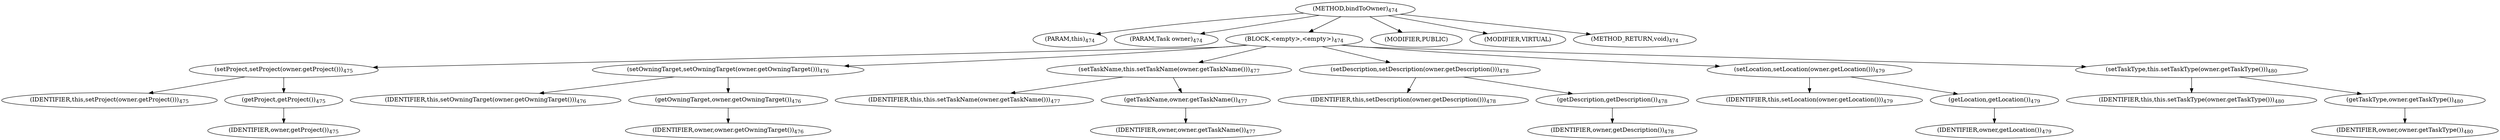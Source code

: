 digraph "bindToOwner" {  
"640" [label = <(METHOD,bindToOwner)<SUB>474</SUB>> ]
"63" [label = <(PARAM,this)<SUB>474</SUB>> ]
"641" [label = <(PARAM,Task owner)<SUB>474</SUB>> ]
"642" [label = <(BLOCK,&lt;empty&gt;,&lt;empty&gt;)<SUB>474</SUB>> ]
"643" [label = <(setProject,setProject(owner.getProject()))<SUB>475</SUB>> ]
"62" [label = <(IDENTIFIER,this,setProject(owner.getProject()))<SUB>475</SUB>> ]
"644" [label = <(getProject,getProject())<SUB>475</SUB>> ]
"645" [label = <(IDENTIFIER,owner,getProject())<SUB>475</SUB>> ]
"646" [label = <(setOwningTarget,setOwningTarget(owner.getOwningTarget()))<SUB>476</SUB>> ]
"64" [label = <(IDENTIFIER,this,setOwningTarget(owner.getOwningTarget()))<SUB>476</SUB>> ]
"647" [label = <(getOwningTarget,owner.getOwningTarget())<SUB>476</SUB>> ]
"648" [label = <(IDENTIFIER,owner,owner.getOwningTarget())<SUB>476</SUB>> ]
"649" [label = <(setTaskName,this.setTaskName(owner.getTaskName()))<SUB>477</SUB>> ]
"65" [label = <(IDENTIFIER,this,this.setTaskName(owner.getTaskName()))<SUB>477</SUB>> ]
"650" [label = <(getTaskName,owner.getTaskName())<SUB>477</SUB>> ]
"651" [label = <(IDENTIFIER,owner,owner.getTaskName())<SUB>477</SUB>> ]
"652" [label = <(setDescription,setDescription(owner.getDescription()))<SUB>478</SUB>> ]
"66" [label = <(IDENTIFIER,this,setDescription(owner.getDescription()))<SUB>478</SUB>> ]
"653" [label = <(getDescription,getDescription())<SUB>478</SUB>> ]
"654" [label = <(IDENTIFIER,owner,getDescription())<SUB>478</SUB>> ]
"655" [label = <(setLocation,setLocation(owner.getLocation()))<SUB>479</SUB>> ]
"67" [label = <(IDENTIFIER,this,setLocation(owner.getLocation()))<SUB>479</SUB>> ]
"656" [label = <(getLocation,getLocation())<SUB>479</SUB>> ]
"657" [label = <(IDENTIFIER,owner,getLocation())<SUB>479</SUB>> ]
"658" [label = <(setTaskType,this.setTaskType(owner.getTaskType()))<SUB>480</SUB>> ]
"68" [label = <(IDENTIFIER,this,this.setTaskType(owner.getTaskType()))<SUB>480</SUB>> ]
"659" [label = <(getTaskType,owner.getTaskType())<SUB>480</SUB>> ]
"660" [label = <(IDENTIFIER,owner,owner.getTaskType())<SUB>480</SUB>> ]
"661" [label = <(MODIFIER,PUBLIC)> ]
"662" [label = <(MODIFIER,VIRTUAL)> ]
"663" [label = <(METHOD_RETURN,void)<SUB>474</SUB>> ]
  "640" -> "63" 
  "640" -> "641" 
  "640" -> "642" 
  "640" -> "661" 
  "640" -> "662" 
  "640" -> "663" 
  "642" -> "643" 
  "642" -> "646" 
  "642" -> "649" 
  "642" -> "652" 
  "642" -> "655" 
  "642" -> "658" 
  "643" -> "62" 
  "643" -> "644" 
  "644" -> "645" 
  "646" -> "64" 
  "646" -> "647" 
  "647" -> "648" 
  "649" -> "65" 
  "649" -> "650" 
  "650" -> "651" 
  "652" -> "66" 
  "652" -> "653" 
  "653" -> "654" 
  "655" -> "67" 
  "655" -> "656" 
  "656" -> "657" 
  "658" -> "68" 
  "658" -> "659" 
  "659" -> "660" 
}
